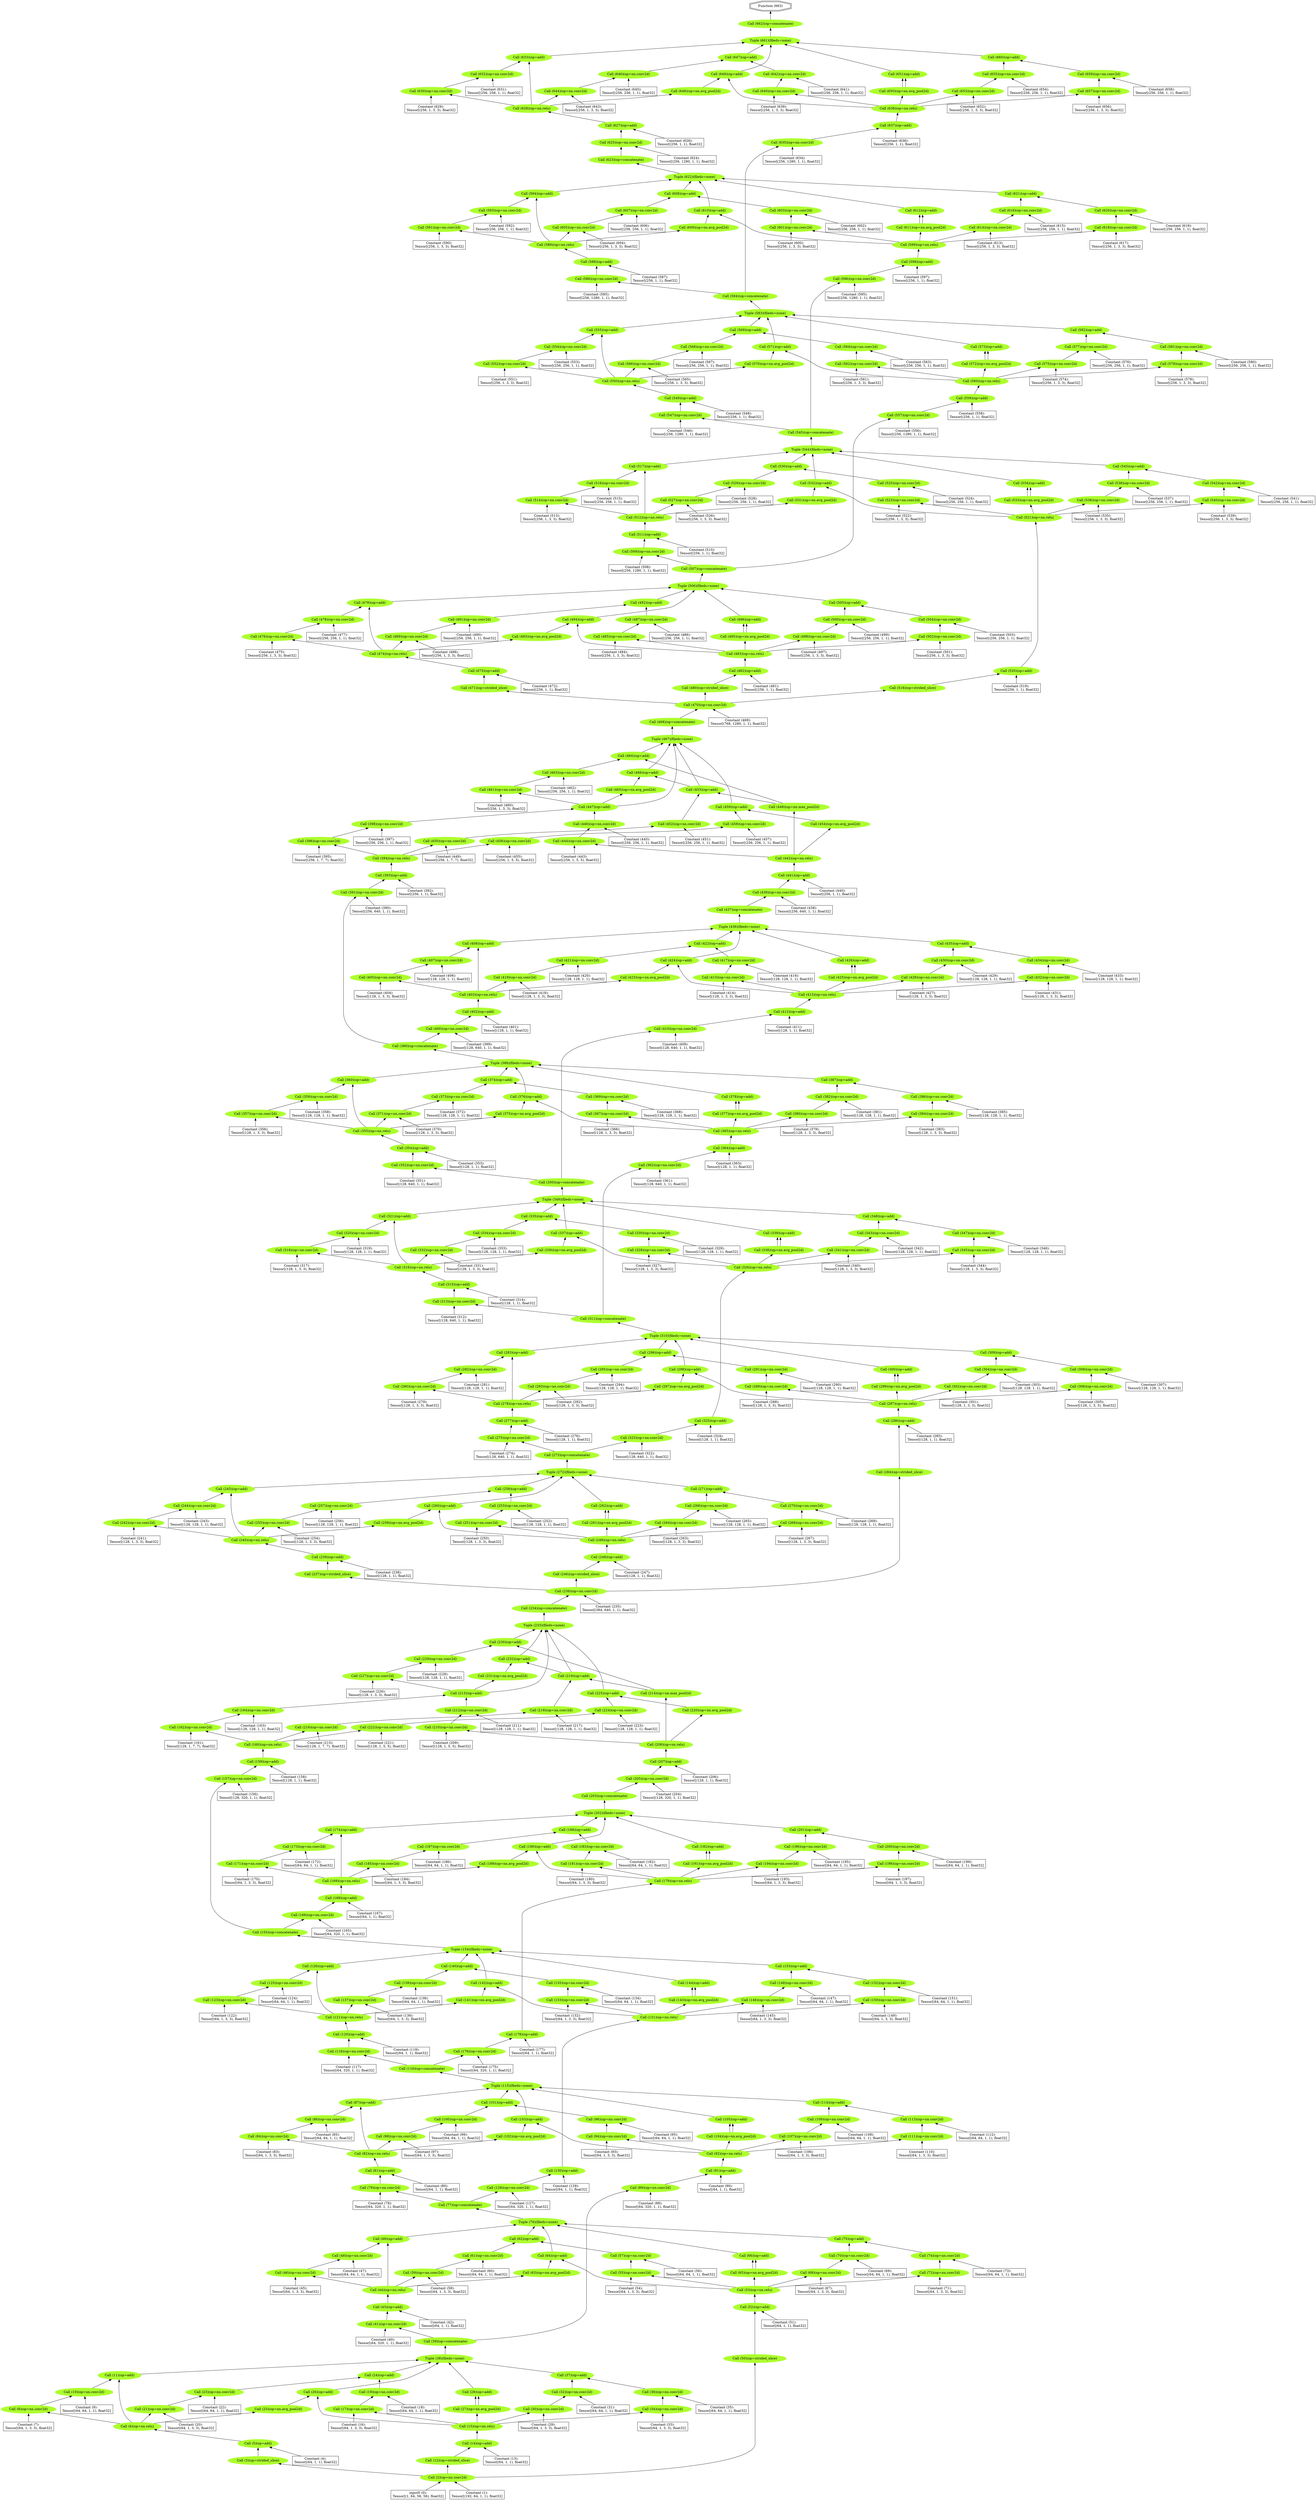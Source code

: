 digraph {
	rankdir=BT
	0 [label="input0 (0):
Tensor[(1, 64, 56, 56), float32]" shape=rectangle]
	1 [label="Constant (1):
Tensor[(192, 64, 1, 1), float32]" shape=rectangle]
	2 [label="Call (2)(op=nn.conv2d)" color=greenyellow shape=ellipse style=filled]
	0 -> 2
	1 -> 2
	3 [label="Call (3)(op=strided_slice)" color=greenyellow shape=ellipse style=filled]
	2 -> 3
	4 [label="Constant (4):
Tensor[(64, 1, 1), float32]" shape=rectangle]
	5 [label="Call (5)(op=add)" color=greenyellow shape=ellipse style=filled]
	3 -> 5
	4 -> 5
	6 [label="Call (6)(op=nn.relu)" color=greenyellow shape=ellipse style=filled]
	5 -> 6
	7 [label="Constant (7):
Tensor[(64, 1, 3, 3), float32]" shape=rectangle]
	8 [label="Call (8)(op=nn.conv2d)" color=greenyellow shape=ellipse style=filled]
	6 -> 8
	7 -> 8
	9 [label="Constant (9):
Tensor[(64, 64, 1, 1), float32]" shape=rectangle]
	10 [label="Call (10)(op=nn.conv2d)" color=greenyellow shape=ellipse style=filled]
	8 -> 10
	9 -> 10
	11 [label="Call (11)(op=add)" color=greenyellow shape=ellipse style=filled]
	10 -> 11
	6 -> 11
	12 [label="Call (12)(op=strided_slice)" color=greenyellow shape=ellipse style=filled]
	2 -> 12
	13 [label="Constant (13):
Tensor[(64, 1, 1), float32]" shape=rectangle]
	14 [label="Call (14)(op=add)" color=greenyellow shape=ellipse style=filled]
	12 -> 14
	13 -> 14
	15 [label="Call (15)(op=nn.relu)" color=greenyellow shape=ellipse style=filled]
	14 -> 15
	16 [label="Constant (16):
Tensor[(64, 1, 3, 3), float32]" shape=rectangle]
	17 [label="Call (17)(op=nn.conv2d)" color=greenyellow shape=ellipse style=filled]
	15 -> 17
	16 -> 17
	18 [label="Constant (18):
Tensor[(64, 64, 1, 1), float32]" shape=rectangle]
	19 [label="Call (19)(op=nn.conv2d)" color=greenyellow shape=ellipse style=filled]
	17 -> 19
	18 -> 19
	20 [label="Constant (20):
Tensor[(64, 1, 3, 3), float32]" shape=rectangle]
	21 [label="Call (21)(op=nn.conv2d)" color=greenyellow shape=ellipse style=filled]
	6 -> 21
	20 -> 21
	22 [label="Constant (22):
Tensor[(64, 64, 1, 1), float32]" shape=rectangle]
	23 [label="Call (23)(op=nn.conv2d)" color=greenyellow shape=ellipse style=filled]
	21 -> 23
	22 -> 23
	24 [label="Call (24)(op=add)" color=greenyellow shape=ellipse style=filled]
	19 -> 24
	23 -> 24
	25 [label="Call (25)(op=nn.avg_pool2d)" color=greenyellow shape=ellipse style=filled]
	6 -> 25
	26 [label="Call (26)(op=add)" color=greenyellow shape=ellipse style=filled]
	25 -> 26
	15 -> 26
	27 [label="Call (27)(op=nn.avg_pool2d)" color=greenyellow shape=ellipse style=filled]
	15 -> 27
	28 [label="Call (28)(op=add)" color=greenyellow shape=ellipse style=filled]
	27 -> 28
	27 -> 28
	29 [label="Constant (29):
Tensor[(64, 1, 3, 3), float32]" shape=rectangle]
	30 [label="Call (30)(op=nn.conv2d)" color=greenyellow shape=ellipse style=filled]
	15 -> 30
	29 -> 30
	31 [label="Constant (31):
Tensor[(64, 64, 1, 1), float32]" shape=rectangle]
	32 [label="Call (32)(op=nn.conv2d)" color=greenyellow shape=ellipse style=filled]
	30 -> 32
	31 -> 32
	33 [label="Constant (33):
Tensor[(64, 1, 3, 3), float32]" shape=rectangle]
	34 [label="Call (34)(op=nn.conv2d)" color=greenyellow shape=ellipse style=filled]
	15 -> 34
	33 -> 34
	35 [label="Constant (35):
Tensor[(64, 64, 1, 1), float32]" shape=rectangle]
	36 [label="Call (36)(op=nn.conv2d)" color=greenyellow shape=ellipse style=filled]
	34 -> 36
	35 -> 36
	37 [label="Call (37)(op=add)" color=greenyellow shape=ellipse style=filled]
	32 -> 37
	36 -> 37
	38 [label="Tuple (38)(fileds=none)" color=greenyellow shape=ellipse style=filled]
	11 -> 38
	24 -> 38
	26 -> 38
	28 -> 38
	37 -> 38
	39 [label="Call (39)(op=concatenate)" color=greenyellow shape=ellipse style=filled]
	38 -> 39
	40 [label="Constant (40):
Tensor[(64, 320, 1, 1), float32]" shape=rectangle]
	41 [label="Call (41)(op=nn.conv2d)" color=greenyellow shape=ellipse style=filled]
	39 -> 41
	40 -> 41
	42 [label="Constant (42):
Tensor[(64, 1, 1), float32]" shape=rectangle]
	43 [label="Call (43)(op=add)" color=greenyellow shape=ellipse style=filled]
	41 -> 43
	42 -> 43
	44 [label="Call (44)(op=nn.relu)" color=greenyellow shape=ellipse style=filled]
	43 -> 44
	45 [label="Constant (45):
Tensor[(64, 1, 3, 3), float32]" shape=rectangle]
	46 [label="Call (46)(op=nn.conv2d)" color=greenyellow shape=ellipse style=filled]
	44 -> 46
	45 -> 46
	47 [label="Constant (47):
Tensor[(64, 64, 1, 1), float32]" shape=rectangle]
	48 [label="Call (48)(op=nn.conv2d)" color=greenyellow shape=ellipse style=filled]
	46 -> 48
	47 -> 48
	49 [label="Call (49)(op=add)" color=greenyellow shape=ellipse style=filled]
	48 -> 49
	44 -> 49
	50 [label="Call (50)(op=strided_slice)" color=greenyellow shape=ellipse style=filled]
	2 -> 50
	51 [label="Constant (51):
Tensor[(64, 1, 1), float32]" shape=rectangle]
	52 [label="Call (52)(op=add)" color=greenyellow shape=ellipse style=filled]
	50 -> 52
	51 -> 52
	53 [label="Call (53)(op=nn.relu)" color=greenyellow shape=ellipse style=filled]
	52 -> 53
	54 [label="Constant (54):
Tensor[(64, 1, 3, 3), float32]" shape=rectangle]
	55 [label="Call (55)(op=nn.conv2d)" color=greenyellow shape=ellipse style=filled]
	53 -> 55
	54 -> 55
	56 [label="Constant (56):
Tensor[(64, 64, 1, 1), float32]" shape=rectangle]
	57 [label="Call (57)(op=nn.conv2d)" color=greenyellow shape=ellipse style=filled]
	55 -> 57
	56 -> 57
	58 [label="Constant (58):
Tensor[(64, 1, 3, 3), float32]" shape=rectangle]
	59 [label="Call (59)(op=nn.conv2d)" color=greenyellow shape=ellipse style=filled]
	44 -> 59
	58 -> 59
	60 [label="Constant (60):
Tensor[(64, 64, 1, 1), float32]" shape=rectangle]
	61 [label="Call (61)(op=nn.conv2d)" color=greenyellow shape=ellipse style=filled]
	59 -> 61
	60 -> 61
	62 [label="Call (62)(op=add)" color=greenyellow shape=ellipse style=filled]
	57 -> 62
	61 -> 62
	63 [label="Call (63)(op=nn.avg_pool2d)" color=greenyellow shape=ellipse style=filled]
	44 -> 63
	64 [label="Call (64)(op=add)" color=greenyellow shape=ellipse style=filled]
	63 -> 64
	53 -> 64
	65 [label="Call (65)(op=nn.avg_pool2d)" color=greenyellow shape=ellipse style=filled]
	53 -> 65
	66 [label="Call (66)(op=add)" color=greenyellow shape=ellipse style=filled]
	65 -> 66
	65 -> 66
	67 [label="Constant (67):
Tensor[(64, 1, 3, 3), float32]" shape=rectangle]
	68 [label="Call (68)(op=nn.conv2d)" color=greenyellow shape=ellipse style=filled]
	53 -> 68
	67 -> 68
	69 [label="Constant (69):
Tensor[(64, 64, 1, 1), float32]" shape=rectangle]
	70 [label="Call (70)(op=nn.conv2d)" color=greenyellow shape=ellipse style=filled]
	68 -> 70
	69 -> 70
	71 [label="Constant (71):
Tensor[(64, 1, 3, 3), float32]" shape=rectangle]
	72 [label="Call (72)(op=nn.conv2d)" color=greenyellow shape=ellipse style=filled]
	53 -> 72
	71 -> 72
	73 [label="Constant (73):
Tensor[(64, 64, 1, 1), float32]" shape=rectangle]
	74 [label="Call (74)(op=nn.conv2d)" color=greenyellow shape=ellipse style=filled]
	72 -> 74
	73 -> 74
	75 [label="Call (75)(op=add)" color=greenyellow shape=ellipse style=filled]
	70 -> 75
	74 -> 75
	76 [label="Tuple (76)(fileds=none)" color=greenyellow shape=ellipse style=filled]
	49 -> 76
	62 -> 76
	64 -> 76
	66 -> 76
	75 -> 76
	77 [label="Call (77)(op=concatenate)" color=greenyellow shape=ellipse style=filled]
	76 -> 77
	78 [label="Constant (78):
Tensor[(64, 320, 1, 1), float32]" shape=rectangle]
	79 [label="Call (79)(op=nn.conv2d)" color=greenyellow shape=ellipse style=filled]
	77 -> 79
	78 -> 79
	80 [label="Constant (80):
Tensor[(64, 1, 1), float32]" shape=rectangle]
	81 [label="Call (81)(op=add)" color=greenyellow shape=ellipse style=filled]
	79 -> 81
	80 -> 81
	82 [label="Call (82)(op=nn.relu)" color=greenyellow shape=ellipse style=filled]
	81 -> 82
	83 [label="Constant (83):
Tensor[(64, 1, 3, 3), float32]" shape=rectangle]
	84 [label="Call (84)(op=nn.conv2d)" color=greenyellow shape=ellipse style=filled]
	82 -> 84
	83 -> 84
	85 [label="Constant (85):
Tensor[(64, 64, 1, 1), float32]" shape=rectangle]
	86 [label="Call (86)(op=nn.conv2d)" color=greenyellow shape=ellipse style=filled]
	84 -> 86
	85 -> 86
	87 [label="Call (87)(op=add)" color=greenyellow shape=ellipse style=filled]
	86 -> 87
	82 -> 87
	88 [label="Constant (88):
Tensor[(64, 320, 1, 1), float32]" shape=rectangle]
	89 [label="Call (89)(op=nn.conv2d)" color=greenyellow shape=ellipse style=filled]
	39 -> 89
	88 -> 89
	90 [label="Constant (90):
Tensor[(64, 1, 1), float32]" shape=rectangle]
	91 [label="Call (91)(op=add)" color=greenyellow shape=ellipse style=filled]
	89 -> 91
	90 -> 91
	92 [label="Call (92)(op=nn.relu)" color=greenyellow shape=ellipse style=filled]
	91 -> 92
	93 [label="Constant (93):
Tensor[(64, 1, 3, 3), float32]" shape=rectangle]
	94 [label="Call (94)(op=nn.conv2d)" color=greenyellow shape=ellipse style=filled]
	92 -> 94
	93 -> 94
	95 [label="Constant (95):
Tensor[(64, 64, 1, 1), float32]" shape=rectangle]
	96 [label="Call (96)(op=nn.conv2d)" color=greenyellow shape=ellipse style=filled]
	94 -> 96
	95 -> 96
	97 [label="Constant (97):
Tensor[(64, 1, 3, 3), float32]" shape=rectangle]
	98 [label="Call (98)(op=nn.conv2d)" color=greenyellow shape=ellipse style=filled]
	82 -> 98
	97 -> 98
	99 [label="Constant (99):
Tensor[(64, 64, 1, 1), float32]" shape=rectangle]
	100 [label="Call (100)(op=nn.conv2d)" color=greenyellow shape=ellipse style=filled]
	98 -> 100
	99 -> 100
	101 [label="Call (101)(op=add)" color=greenyellow shape=ellipse style=filled]
	96 -> 101
	100 -> 101
	102 [label="Call (102)(op=nn.avg_pool2d)" color=greenyellow shape=ellipse style=filled]
	82 -> 102
	103 [label="Call (103)(op=add)" color=greenyellow shape=ellipse style=filled]
	102 -> 103
	92 -> 103
	104 [label="Call (104)(op=nn.avg_pool2d)" color=greenyellow shape=ellipse style=filled]
	92 -> 104
	105 [label="Call (105)(op=add)" color=greenyellow shape=ellipse style=filled]
	104 -> 105
	104 -> 105
	106 [label="Constant (106):
Tensor[(64, 1, 3, 3), float32]" shape=rectangle]
	107 [label="Call (107)(op=nn.conv2d)" color=greenyellow shape=ellipse style=filled]
	92 -> 107
	106 -> 107
	108 [label="Constant (108):
Tensor[(64, 64, 1, 1), float32]" shape=rectangle]
	109 [label="Call (109)(op=nn.conv2d)" color=greenyellow shape=ellipse style=filled]
	107 -> 109
	108 -> 109
	110 [label="Constant (110):
Tensor[(64, 1, 3, 3), float32]" shape=rectangle]
	111 [label="Call (111)(op=nn.conv2d)" color=greenyellow shape=ellipse style=filled]
	92 -> 111
	110 -> 111
	112 [label="Constant (112):
Tensor[(64, 64, 1, 1), float32]" shape=rectangle]
	113 [label="Call (113)(op=nn.conv2d)" color=greenyellow shape=ellipse style=filled]
	111 -> 113
	112 -> 113
	114 [label="Call (114)(op=add)" color=greenyellow shape=ellipse style=filled]
	109 -> 114
	113 -> 114
	115 [label="Tuple (115)(fileds=none)" color=greenyellow shape=ellipse style=filled]
	87 -> 115
	101 -> 115
	103 -> 115
	105 -> 115
	114 -> 115
	116 [label="Call (116)(op=concatenate)" color=greenyellow shape=ellipse style=filled]
	115 -> 116
	117 [label="Constant (117):
Tensor[(64, 320, 1, 1), float32]" shape=rectangle]
	118 [label="Call (118)(op=nn.conv2d)" color=greenyellow shape=ellipse style=filled]
	116 -> 118
	117 -> 118
	119 [label="Constant (119):
Tensor[(64, 1, 1), float32]" shape=rectangle]
	120 [label="Call (120)(op=add)" color=greenyellow shape=ellipse style=filled]
	118 -> 120
	119 -> 120
	121 [label="Call (121)(op=nn.relu)" color=greenyellow shape=ellipse style=filled]
	120 -> 121
	122 [label="Constant (122):
Tensor[(64, 1, 3, 3), float32]" shape=rectangle]
	123 [label="Call (123)(op=nn.conv2d)" color=greenyellow shape=ellipse style=filled]
	121 -> 123
	122 -> 123
	124 [label="Constant (124):
Tensor[(64, 64, 1, 1), float32]" shape=rectangle]
	125 [label="Call (125)(op=nn.conv2d)" color=greenyellow shape=ellipse style=filled]
	123 -> 125
	124 -> 125
	126 [label="Call (126)(op=add)" color=greenyellow shape=ellipse style=filled]
	125 -> 126
	121 -> 126
	127 [label="Constant (127):
Tensor[(64, 320, 1, 1), float32]" shape=rectangle]
	128 [label="Call (128)(op=nn.conv2d)" color=greenyellow shape=ellipse style=filled]
	77 -> 128
	127 -> 128
	129 [label="Constant (129):
Tensor[(64, 1, 1), float32]" shape=rectangle]
	130 [label="Call (130)(op=add)" color=greenyellow shape=ellipse style=filled]
	128 -> 130
	129 -> 130
	131 [label="Call (131)(op=nn.relu)" color=greenyellow shape=ellipse style=filled]
	130 -> 131
	132 [label="Constant (132):
Tensor[(64, 1, 3, 3), float32]" shape=rectangle]
	133 [label="Call (133)(op=nn.conv2d)" color=greenyellow shape=ellipse style=filled]
	131 -> 133
	132 -> 133
	134 [label="Constant (134):
Tensor[(64, 64, 1, 1), float32]" shape=rectangle]
	135 [label="Call (135)(op=nn.conv2d)" color=greenyellow shape=ellipse style=filled]
	133 -> 135
	134 -> 135
	136 [label="Constant (136):
Tensor[(64, 1, 3, 3), float32]" shape=rectangle]
	137 [label="Call (137)(op=nn.conv2d)" color=greenyellow shape=ellipse style=filled]
	121 -> 137
	136 -> 137
	138 [label="Constant (138):
Tensor[(64, 64, 1, 1), float32]" shape=rectangle]
	139 [label="Call (139)(op=nn.conv2d)" color=greenyellow shape=ellipse style=filled]
	137 -> 139
	138 -> 139
	140 [label="Call (140)(op=add)" color=greenyellow shape=ellipse style=filled]
	135 -> 140
	139 -> 140
	141 [label="Call (141)(op=nn.avg_pool2d)" color=greenyellow shape=ellipse style=filled]
	121 -> 141
	142 [label="Call (142)(op=add)" color=greenyellow shape=ellipse style=filled]
	141 -> 142
	131 -> 142
	143 [label="Call (143)(op=nn.avg_pool2d)" color=greenyellow shape=ellipse style=filled]
	131 -> 143
	144 [label="Call (144)(op=add)" color=greenyellow shape=ellipse style=filled]
	143 -> 144
	143 -> 144
	145 [label="Constant (145):
Tensor[(64, 1, 3, 3), float32]" shape=rectangle]
	146 [label="Call (146)(op=nn.conv2d)" color=greenyellow shape=ellipse style=filled]
	131 -> 146
	145 -> 146
	147 [label="Constant (147):
Tensor[(64, 64, 1, 1), float32]" shape=rectangle]
	148 [label="Call (148)(op=nn.conv2d)" color=greenyellow shape=ellipse style=filled]
	146 -> 148
	147 -> 148
	149 [label="Constant (149):
Tensor[(64, 1, 3, 3), float32]" shape=rectangle]
	150 [label="Call (150)(op=nn.conv2d)" color=greenyellow shape=ellipse style=filled]
	131 -> 150
	149 -> 150
	151 [label="Constant (151):
Tensor[(64, 64, 1, 1), float32]" shape=rectangle]
	152 [label="Call (152)(op=nn.conv2d)" color=greenyellow shape=ellipse style=filled]
	150 -> 152
	151 -> 152
	153 [label="Call (153)(op=add)" color=greenyellow shape=ellipse style=filled]
	148 -> 153
	152 -> 153
	154 [label="Tuple (154)(fileds=none)" color=greenyellow shape=ellipse style=filled]
	126 -> 154
	140 -> 154
	142 -> 154
	144 -> 154
	153 -> 154
	155 [label="Call (155)(op=concatenate)" color=greenyellow shape=ellipse style=filled]
	154 -> 155
	156 [label="Constant (156):
Tensor[(128, 320, 1, 1), float32]" shape=rectangle]
	157 [label="Call (157)(op=nn.conv2d)" color=greenyellow shape=ellipse style=filled]
	155 -> 157
	156 -> 157
	158 [label="Constant (158):
Tensor[(128, 1, 1), float32]" shape=rectangle]
	159 [label="Call (159)(op=add)" color=greenyellow shape=ellipse style=filled]
	157 -> 159
	158 -> 159
	160 [label="Call (160)(op=nn.relu)" color=greenyellow shape=ellipse style=filled]
	159 -> 160
	161 [label="Constant (161):
Tensor[(128, 1, 7, 7), float32]" shape=rectangle]
	162 [label="Call (162)(op=nn.conv2d)" color=greenyellow shape=ellipse style=filled]
	160 -> 162
	161 -> 162
	163 [label="Constant (163):
Tensor[(128, 128, 1, 1), float32]" shape=rectangle]
	164 [label="Call (164)(op=nn.conv2d)" color=greenyellow shape=ellipse style=filled]
	162 -> 164
	163 -> 164
	165 [label="Constant (165):
Tensor[(64, 320, 1, 1), float32]" shape=rectangle]
	166 [label="Call (166)(op=nn.conv2d)" color=greenyellow shape=ellipse style=filled]
	155 -> 166
	165 -> 166
	167 [label="Constant (167):
Tensor[(64, 1, 1), float32]" shape=rectangle]
	168 [label="Call (168)(op=add)" color=greenyellow shape=ellipse style=filled]
	166 -> 168
	167 -> 168
	169 [label="Call (169)(op=nn.relu)" color=greenyellow shape=ellipse style=filled]
	168 -> 169
	170 [label="Constant (170):
Tensor[(64, 1, 3, 3), float32]" shape=rectangle]
	171 [label="Call (171)(op=nn.conv2d)" color=greenyellow shape=ellipse style=filled]
	169 -> 171
	170 -> 171
	172 [label="Constant (172):
Tensor[(64, 64, 1, 1), float32]" shape=rectangle]
	173 [label="Call (173)(op=nn.conv2d)" color=greenyellow shape=ellipse style=filled]
	171 -> 173
	172 -> 173
	174 [label="Call (174)(op=add)" color=greenyellow shape=ellipse style=filled]
	173 -> 174
	169 -> 174
	175 [label="Constant (175):
Tensor[(64, 320, 1, 1), float32]" shape=rectangle]
	176 [label="Call (176)(op=nn.conv2d)" color=greenyellow shape=ellipse style=filled]
	116 -> 176
	175 -> 176
	177 [label="Constant (177):
Tensor[(64, 1, 1), float32]" shape=rectangle]
	178 [label="Call (178)(op=add)" color=greenyellow shape=ellipse style=filled]
	176 -> 178
	177 -> 178
	179 [label="Call (179)(op=nn.relu)" color=greenyellow shape=ellipse style=filled]
	178 -> 179
	180 [label="Constant (180):
Tensor[(64, 1, 3, 3), float32]" shape=rectangle]
	181 [label="Call (181)(op=nn.conv2d)" color=greenyellow shape=ellipse style=filled]
	179 -> 181
	180 -> 181
	182 [label="Constant (182):
Tensor[(64, 64, 1, 1), float32]" shape=rectangle]
	183 [label="Call (183)(op=nn.conv2d)" color=greenyellow shape=ellipse style=filled]
	181 -> 183
	182 -> 183
	184 [label="Constant (184):
Tensor[(64, 1, 3, 3), float32]" shape=rectangle]
	185 [label="Call (185)(op=nn.conv2d)" color=greenyellow shape=ellipse style=filled]
	169 -> 185
	184 -> 185
	186 [label="Constant (186):
Tensor[(64, 64, 1, 1), float32]" shape=rectangle]
	187 [label="Call (187)(op=nn.conv2d)" color=greenyellow shape=ellipse style=filled]
	185 -> 187
	186 -> 187
	188 [label="Call (188)(op=add)" color=greenyellow shape=ellipse style=filled]
	183 -> 188
	187 -> 188
	189 [label="Call (189)(op=nn.avg_pool2d)" color=greenyellow shape=ellipse style=filled]
	169 -> 189
	190 [label="Call (190)(op=add)" color=greenyellow shape=ellipse style=filled]
	189 -> 190
	179 -> 190
	191 [label="Call (191)(op=nn.avg_pool2d)" color=greenyellow shape=ellipse style=filled]
	179 -> 191
	192 [label="Call (192)(op=add)" color=greenyellow shape=ellipse style=filled]
	191 -> 192
	191 -> 192
	193 [label="Constant (193):
Tensor[(64, 1, 3, 3), float32]" shape=rectangle]
	194 [label="Call (194)(op=nn.conv2d)" color=greenyellow shape=ellipse style=filled]
	179 -> 194
	193 -> 194
	195 [label="Constant (195):
Tensor[(64, 64, 1, 1), float32]" shape=rectangle]
	196 [label="Call (196)(op=nn.conv2d)" color=greenyellow shape=ellipse style=filled]
	194 -> 196
	195 -> 196
	197 [label="Constant (197):
Tensor[(64, 1, 3, 3), float32]" shape=rectangle]
	198 [label="Call (198)(op=nn.conv2d)" color=greenyellow shape=ellipse style=filled]
	179 -> 198
	197 -> 198
	199 [label="Constant (199):
Tensor[(64, 64, 1, 1), float32]" shape=rectangle]
	200 [label="Call (200)(op=nn.conv2d)" color=greenyellow shape=ellipse style=filled]
	198 -> 200
	199 -> 200
	201 [label="Call (201)(op=add)" color=greenyellow shape=ellipse style=filled]
	196 -> 201
	200 -> 201
	202 [label="Tuple (202)(fileds=none)" color=greenyellow shape=ellipse style=filled]
	174 -> 202
	188 -> 202
	190 -> 202
	192 -> 202
	201 -> 202
	203 [label="Call (203)(op=concatenate)" color=greenyellow shape=ellipse style=filled]
	202 -> 203
	204 [label="Constant (204):
Tensor[(128, 320, 1, 1), float32]" shape=rectangle]
	205 [label="Call (205)(op=nn.conv2d)" color=greenyellow shape=ellipse style=filled]
	203 -> 205
	204 -> 205
	206 [label="Constant (206):
Tensor[(128, 1, 1), float32]" shape=rectangle]
	207 [label="Call (207)(op=add)" color=greenyellow shape=ellipse style=filled]
	205 -> 207
	206 -> 207
	208 [label="Call (208)(op=nn.relu)" color=greenyellow shape=ellipse style=filled]
	207 -> 208
	209 [label="Constant (209):
Tensor[(128, 1, 5, 5), float32]" shape=rectangle]
	210 [label="Call (210)(op=nn.conv2d)" color=greenyellow shape=ellipse style=filled]
	208 -> 210
	209 -> 210
	211 [label="Constant (211):
Tensor[(128, 128, 1, 1), float32]" shape=rectangle]
	212 [label="Call (212)(op=nn.conv2d)" color=greenyellow shape=ellipse style=filled]
	210 -> 212
	211 -> 212
	213 [label="Call (213)(op=add)" color=greenyellow shape=ellipse style=filled]
	164 -> 213
	212 -> 213
	214 [label="Call (214)(op=nn.max_pool2d)" color=greenyellow shape=ellipse style=filled]
	208 -> 214
	215 [label="Constant (215):
Tensor[(128, 1, 7, 7), float32]" shape=rectangle]
	216 [label="Call (216)(op=nn.conv2d)" color=greenyellow shape=ellipse style=filled]
	160 -> 216
	215 -> 216
	217 [label="Constant (217):
Tensor[(128, 128, 1, 1), float32]" shape=rectangle]
	218 [label="Call (218)(op=nn.conv2d)" color=greenyellow shape=ellipse style=filled]
	216 -> 218
	217 -> 218
	219 [label="Call (219)(op=add)" color=greenyellow shape=ellipse style=filled]
	214 -> 219
	218 -> 219
	220 [label="Call (220)(op=nn.avg_pool2d)" color=greenyellow shape=ellipse style=filled]
	208 -> 220
	221 [label="Constant (221):
Tensor[(128, 1, 5, 5), float32]" shape=rectangle]
	222 [label="Call (222)(op=nn.conv2d)" color=greenyellow shape=ellipse style=filled]
	160 -> 222
	221 -> 222
	223 [label="Constant (223):
Tensor[(128, 128, 1, 1), float32]" shape=rectangle]
	224 [label="Call (224)(op=nn.conv2d)" color=greenyellow shape=ellipse style=filled]
	222 -> 224
	223 -> 224
	225 [label="Call (225)(op=add)" color=greenyellow shape=ellipse style=filled]
	220 -> 225
	224 -> 225
	226 [label="Constant (226):
Tensor[(128, 1, 3, 3), float32]" shape=rectangle]
	227 [label="Call (227)(op=nn.conv2d)" color=greenyellow shape=ellipse style=filled]
	213 -> 227
	226 -> 227
	228 [label="Constant (228):
Tensor[(128, 128, 1, 1), float32]" shape=rectangle]
	229 [label="Call (229)(op=nn.conv2d)" color=greenyellow shape=ellipse style=filled]
	227 -> 229
	228 -> 229
	230 [label="Call (230)(op=add)" color=greenyellow shape=ellipse style=filled]
	214 -> 230
	229 -> 230
	231 [label="Call (231)(op=nn.avg_pool2d)" color=greenyellow shape=ellipse style=filled]
	213 -> 231
	232 [label="Call (232)(op=add)" color=greenyellow shape=ellipse style=filled]
	231 -> 232
	219 -> 232
	233 [label="Tuple (233)(fileds=none)" color=greenyellow shape=ellipse style=filled]
	213 -> 233
	219 -> 233
	225 -> 233
	230 -> 233
	232 -> 233
	234 [label="Call (234)(op=concatenate)" color=greenyellow shape=ellipse style=filled]
	233 -> 234
	235 [label="Constant (235):
Tensor[(384, 640, 1, 1), float32]" shape=rectangle]
	236 [label="Call (236)(op=nn.conv2d)" color=greenyellow shape=ellipse style=filled]
	234 -> 236
	235 -> 236
	237 [label="Call (237)(op=strided_slice)" color=greenyellow shape=ellipse style=filled]
	236 -> 237
	238 [label="Constant (238):
Tensor[(128, 1, 1), float32]" shape=rectangle]
	239 [label="Call (239)(op=add)" color=greenyellow shape=ellipse style=filled]
	237 -> 239
	238 -> 239
	240 [label="Call (240)(op=nn.relu)" color=greenyellow shape=ellipse style=filled]
	239 -> 240
	241 [label="Constant (241):
Tensor[(128, 1, 3, 3), float32]" shape=rectangle]
	242 [label="Call (242)(op=nn.conv2d)" color=greenyellow shape=ellipse style=filled]
	240 -> 242
	241 -> 242
	243 [label="Constant (243):
Tensor[(128, 128, 1, 1), float32]" shape=rectangle]
	244 [label="Call (244)(op=nn.conv2d)" color=greenyellow shape=ellipse style=filled]
	242 -> 244
	243 -> 244
	245 [label="Call (245)(op=add)" color=greenyellow shape=ellipse style=filled]
	244 -> 245
	240 -> 245
	246 [label="Call (246)(op=strided_slice)" color=greenyellow shape=ellipse style=filled]
	236 -> 246
	247 [label="Constant (247):
Tensor[(128, 1, 1), float32]" shape=rectangle]
	248 [label="Call (248)(op=add)" color=greenyellow shape=ellipse style=filled]
	246 -> 248
	247 -> 248
	249 [label="Call (249)(op=nn.relu)" color=greenyellow shape=ellipse style=filled]
	248 -> 249
	250 [label="Constant (250):
Tensor[(128, 1, 3, 3), float32]" shape=rectangle]
	251 [label="Call (251)(op=nn.conv2d)" color=greenyellow shape=ellipse style=filled]
	249 -> 251
	250 -> 251
	252 [label="Constant (252):
Tensor[(128, 128, 1, 1), float32]" shape=rectangle]
	253 [label="Call (253)(op=nn.conv2d)" color=greenyellow shape=ellipse style=filled]
	251 -> 253
	252 -> 253
	254 [label="Constant (254):
Tensor[(128, 1, 3, 3), float32]" shape=rectangle]
	255 [label="Call (255)(op=nn.conv2d)" color=greenyellow shape=ellipse style=filled]
	240 -> 255
	254 -> 255
	256 [label="Constant (256):
Tensor[(128, 128, 1, 1), float32]" shape=rectangle]
	257 [label="Call (257)(op=nn.conv2d)" color=greenyellow shape=ellipse style=filled]
	255 -> 257
	256 -> 257
	258 [label="Call (258)(op=add)" color=greenyellow shape=ellipse style=filled]
	253 -> 258
	257 -> 258
	259 [label="Call (259)(op=nn.avg_pool2d)" color=greenyellow shape=ellipse style=filled]
	240 -> 259
	260 [label="Call (260)(op=add)" color=greenyellow shape=ellipse style=filled]
	259 -> 260
	249 -> 260
	261 [label="Call (261)(op=nn.avg_pool2d)" color=greenyellow shape=ellipse style=filled]
	249 -> 261
	262 [label="Call (262)(op=add)" color=greenyellow shape=ellipse style=filled]
	261 -> 262
	261 -> 262
	263 [label="Constant (263):
Tensor[(128, 1, 3, 3), float32]" shape=rectangle]
	264 [label="Call (264)(op=nn.conv2d)" color=greenyellow shape=ellipse style=filled]
	249 -> 264
	263 -> 264
	265 [label="Constant (265):
Tensor[(128, 128, 1, 1), float32]" shape=rectangle]
	266 [label="Call (266)(op=nn.conv2d)" color=greenyellow shape=ellipse style=filled]
	264 -> 266
	265 -> 266
	267 [label="Constant (267):
Tensor[(128, 1, 3, 3), float32]" shape=rectangle]
	268 [label="Call (268)(op=nn.conv2d)" color=greenyellow shape=ellipse style=filled]
	249 -> 268
	267 -> 268
	269 [label="Constant (269):
Tensor[(128, 128, 1, 1), float32]" shape=rectangle]
	270 [label="Call (270)(op=nn.conv2d)" color=greenyellow shape=ellipse style=filled]
	268 -> 270
	269 -> 270
	271 [label="Call (271)(op=add)" color=greenyellow shape=ellipse style=filled]
	266 -> 271
	270 -> 271
	272 [label="Tuple (272)(fileds=none)" color=greenyellow shape=ellipse style=filled]
	245 -> 272
	258 -> 272
	260 -> 272
	262 -> 272
	271 -> 272
	273 [label="Call (273)(op=concatenate)" color=greenyellow shape=ellipse style=filled]
	272 -> 273
	274 [label="Constant (274):
Tensor[(128, 640, 1, 1), float32]" shape=rectangle]
	275 [label="Call (275)(op=nn.conv2d)" color=greenyellow shape=ellipse style=filled]
	273 -> 275
	274 -> 275
	276 [label="Constant (276):
Tensor[(128, 1, 1), float32]" shape=rectangle]
	277 [label="Call (277)(op=add)" color=greenyellow shape=ellipse style=filled]
	275 -> 277
	276 -> 277
	278 [label="Call (278)(op=nn.relu)" color=greenyellow shape=ellipse style=filled]
	277 -> 278
	279 [label="Constant (279):
Tensor[(128, 1, 3, 3), float32]" shape=rectangle]
	280 [label="Call (280)(op=nn.conv2d)" color=greenyellow shape=ellipse style=filled]
	278 -> 280
	279 -> 280
	281 [label="Constant (281):
Tensor[(128, 128, 1, 1), float32]" shape=rectangle]
	282 [label="Call (282)(op=nn.conv2d)" color=greenyellow shape=ellipse style=filled]
	280 -> 282
	281 -> 282
	283 [label="Call (283)(op=add)" color=greenyellow shape=ellipse style=filled]
	282 -> 283
	278 -> 283
	284 [label="Call (284)(op=strided_slice)" color=greenyellow shape=ellipse style=filled]
	236 -> 284
	285 [label="Constant (285):
Tensor[(128, 1, 1), float32]" shape=rectangle]
	286 [label="Call (286)(op=add)" color=greenyellow shape=ellipse style=filled]
	284 -> 286
	285 -> 286
	287 [label="Call (287)(op=nn.relu)" color=greenyellow shape=ellipse style=filled]
	286 -> 287
	288 [label="Constant (288):
Tensor[(128, 1, 3, 3), float32]" shape=rectangle]
	289 [label="Call (289)(op=nn.conv2d)" color=greenyellow shape=ellipse style=filled]
	287 -> 289
	288 -> 289
	290 [label="Constant (290):
Tensor[(128, 128, 1, 1), float32]" shape=rectangle]
	291 [label="Call (291)(op=nn.conv2d)" color=greenyellow shape=ellipse style=filled]
	289 -> 291
	290 -> 291
	292 [label="Constant (292):
Tensor[(128, 1, 3, 3), float32]" shape=rectangle]
	293 [label="Call (293)(op=nn.conv2d)" color=greenyellow shape=ellipse style=filled]
	278 -> 293
	292 -> 293
	294 [label="Constant (294):
Tensor[(128, 128, 1, 1), float32]" shape=rectangle]
	295 [label="Call (295)(op=nn.conv2d)" color=greenyellow shape=ellipse style=filled]
	293 -> 295
	294 -> 295
	296 [label="Call (296)(op=add)" color=greenyellow shape=ellipse style=filled]
	291 -> 296
	295 -> 296
	297 [label="Call (297)(op=nn.avg_pool2d)" color=greenyellow shape=ellipse style=filled]
	278 -> 297
	298 [label="Call (298)(op=add)" color=greenyellow shape=ellipse style=filled]
	297 -> 298
	287 -> 298
	299 [label="Call (299)(op=nn.avg_pool2d)" color=greenyellow shape=ellipse style=filled]
	287 -> 299
	300 [label="Call (300)(op=add)" color=greenyellow shape=ellipse style=filled]
	299 -> 300
	299 -> 300
	301 [label="Constant (301):
Tensor[(128, 1, 3, 3), float32]" shape=rectangle]
	302 [label="Call (302)(op=nn.conv2d)" color=greenyellow shape=ellipse style=filled]
	287 -> 302
	301 -> 302
	303 [label="Constant (303):
Tensor[(128, 128, 1, 1), float32]" shape=rectangle]
	304 [label="Call (304)(op=nn.conv2d)" color=greenyellow shape=ellipse style=filled]
	302 -> 304
	303 -> 304
	305 [label="Constant (305):
Tensor[(128, 1, 3, 3), float32]" shape=rectangle]
	306 [label="Call (306)(op=nn.conv2d)" color=greenyellow shape=ellipse style=filled]
	287 -> 306
	305 -> 306
	307 [label="Constant (307):
Tensor[(128, 128, 1, 1), float32]" shape=rectangle]
	308 [label="Call (308)(op=nn.conv2d)" color=greenyellow shape=ellipse style=filled]
	306 -> 308
	307 -> 308
	309 [label="Call (309)(op=add)" color=greenyellow shape=ellipse style=filled]
	304 -> 309
	308 -> 309
	310 [label="Tuple (310)(fileds=none)" color=greenyellow shape=ellipse style=filled]
	283 -> 310
	296 -> 310
	298 -> 310
	300 -> 310
	309 -> 310
	311 [label="Call (311)(op=concatenate)" color=greenyellow shape=ellipse style=filled]
	310 -> 311
	312 [label="Constant (312):
Tensor[(128, 640, 1, 1), float32]" shape=rectangle]
	313 [label="Call (313)(op=nn.conv2d)" color=greenyellow shape=ellipse style=filled]
	311 -> 313
	312 -> 313
	314 [label="Constant (314):
Tensor[(128, 1, 1), float32]" shape=rectangle]
	315 [label="Call (315)(op=add)" color=greenyellow shape=ellipse style=filled]
	313 -> 315
	314 -> 315
	316 [label="Call (316)(op=nn.relu)" color=greenyellow shape=ellipse style=filled]
	315 -> 316
	317 [label="Constant (317):
Tensor[(128, 1, 3, 3), float32]" shape=rectangle]
	318 [label="Call (318)(op=nn.conv2d)" color=greenyellow shape=ellipse style=filled]
	316 -> 318
	317 -> 318
	319 [label="Constant (319):
Tensor[(128, 128, 1, 1), float32]" shape=rectangle]
	320 [label="Call (320)(op=nn.conv2d)" color=greenyellow shape=ellipse style=filled]
	318 -> 320
	319 -> 320
	321 [label="Call (321)(op=add)" color=greenyellow shape=ellipse style=filled]
	320 -> 321
	316 -> 321
	322 [label="Constant (322):
Tensor[(128, 640, 1, 1), float32]" shape=rectangle]
	323 [label="Call (323)(op=nn.conv2d)" color=greenyellow shape=ellipse style=filled]
	273 -> 323
	322 -> 323
	324 [label="Constant (324):
Tensor[(128, 1, 1), float32]" shape=rectangle]
	325 [label="Call (325)(op=add)" color=greenyellow shape=ellipse style=filled]
	323 -> 325
	324 -> 325
	326 [label="Call (326)(op=nn.relu)" color=greenyellow shape=ellipse style=filled]
	325 -> 326
	327 [label="Constant (327):
Tensor[(128, 1, 3, 3), float32]" shape=rectangle]
	328 [label="Call (328)(op=nn.conv2d)" color=greenyellow shape=ellipse style=filled]
	326 -> 328
	327 -> 328
	329 [label="Constant (329):
Tensor[(128, 128, 1, 1), float32]" shape=rectangle]
	330 [label="Call (330)(op=nn.conv2d)" color=greenyellow shape=ellipse style=filled]
	328 -> 330
	329 -> 330
	331 [label="Constant (331):
Tensor[(128, 1, 3, 3), float32]" shape=rectangle]
	332 [label="Call (332)(op=nn.conv2d)" color=greenyellow shape=ellipse style=filled]
	316 -> 332
	331 -> 332
	333 [label="Constant (333):
Tensor[(128, 128, 1, 1), float32]" shape=rectangle]
	334 [label="Call (334)(op=nn.conv2d)" color=greenyellow shape=ellipse style=filled]
	332 -> 334
	333 -> 334
	335 [label="Call (335)(op=add)" color=greenyellow shape=ellipse style=filled]
	330 -> 335
	334 -> 335
	336 [label="Call (336)(op=nn.avg_pool2d)" color=greenyellow shape=ellipse style=filled]
	316 -> 336
	337 [label="Call (337)(op=add)" color=greenyellow shape=ellipse style=filled]
	336 -> 337
	326 -> 337
	338 [label="Call (338)(op=nn.avg_pool2d)" color=greenyellow shape=ellipse style=filled]
	326 -> 338
	339 [label="Call (339)(op=add)" color=greenyellow shape=ellipse style=filled]
	338 -> 339
	338 -> 339
	340 [label="Constant (340):
Tensor[(128, 1, 3, 3), float32]" shape=rectangle]
	341 [label="Call (341)(op=nn.conv2d)" color=greenyellow shape=ellipse style=filled]
	326 -> 341
	340 -> 341
	342 [label="Constant (342):
Tensor[(128, 128, 1, 1), float32]" shape=rectangle]
	343 [label="Call (343)(op=nn.conv2d)" color=greenyellow shape=ellipse style=filled]
	341 -> 343
	342 -> 343
	344 [label="Constant (344):
Tensor[(128, 1, 3, 3), float32]" shape=rectangle]
	345 [label="Call (345)(op=nn.conv2d)" color=greenyellow shape=ellipse style=filled]
	326 -> 345
	344 -> 345
	346 [label="Constant (346):
Tensor[(128, 128, 1, 1), float32]" shape=rectangle]
	347 [label="Call (347)(op=nn.conv2d)" color=greenyellow shape=ellipse style=filled]
	345 -> 347
	346 -> 347
	348 [label="Call (348)(op=add)" color=greenyellow shape=ellipse style=filled]
	343 -> 348
	347 -> 348
	349 [label="Tuple (349)(fileds=none)" color=greenyellow shape=ellipse style=filled]
	321 -> 349
	335 -> 349
	337 -> 349
	339 -> 349
	348 -> 349
	350 [label="Call (350)(op=concatenate)" color=greenyellow shape=ellipse style=filled]
	349 -> 350
	351 [label="Constant (351):
Tensor[(128, 640, 1, 1), float32]" shape=rectangle]
	352 [label="Call (352)(op=nn.conv2d)" color=greenyellow shape=ellipse style=filled]
	350 -> 352
	351 -> 352
	353 [label="Constant (353):
Tensor[(128, 1, 1), float32]" shape=rectangle]
	354 [label="Call (354)(op=add)" color=greenyellow shape=ellipse style=filled]
	352 -> 354
	353 -> 354
	355 [label="Call (355)(op=nn.relu)" color=greenyellow shape=ellipse style=filled]
	354 -> 355
	356 [label="Constant (356):
Tensor[(128, 1, 3, 3), float32]" shape=rectangle]
	357 [label="Call (357)(op=nn.conv2d)" color=greenyellow shape=ellipse style=filled]
	355 -> 357
	356 -> 357
	358 [label="Constant (358):
Tensor[(128, 128, 1, 1), float32]" shape=rectangle]
	359 [label="Call (359)(op=nn.conv2d)" color=greenyellow shape=ellipse style=filled]
	357 -> 359
	358 -> 359
	360 [label="Call (360)(op=add)" color=greenyellow shape=ellipse style=filled]
	359 -> 360
	355 -> 360
	361 [label="Constant (361):
Tensor[(128, 640, 1, 1), float32]" shape=rectangle]
	362 [label="Call (362)(op=nn.conv2d)" color=greenyellow shape=ellipse style=filled]
	311 -> 362
	361 -> 362
	363 [label="Constant (363):
Tensor[(128, 1, 1), float32]" shape=rectangle]
	364 [label="Call (364)(op=add)" color=greenyellow shape=ellipse style=filled]
	362 -> 364
	363 -> 364
	365 [label="Call (365)(op=nn.relu)" color=greenyellow shape=ellipse style=filled]
	364 -> 365
	366 [label="Constant (366):
Tensor[(128, 1, 3, 3), float32]" shape=rectangle]
	367 [label="Call (367)(op=nn.conv2d)" color=greenyellow shape=ellipse style=filled]
	365 -> 367
	366 -> 367
	368 [label="Constant (368):
Tensor[(128, 128, 1, 1), float32]" shape=rectangle]
	369 [label="Call (369)(op=nn.conv2d)" color=greenyellow shape=ellipse style=filled]
	367 -> 369
	368 -> 369
	370 [label="Constant (370):
Tensor[(128, 1, 3, 3), float32]" shape=rectangle]
	371 [label="Call (371)(op=nn.conv2d)" color=greenyellow shape=ellipse style=filled]
	355 -> 371
	370 -> 371
	372 [label="Constant (372):
Tensor[(128, 128, 1, 1), float32]" shape=rectangle]
	373 [label="Call (373)(op=nn.conv2d)" color=greenyellow shape=ellipse style=filled]
	371 -> 373
	372 -> 373
	374 [label="Call (374)(op=add)" color=greenyellow shape=ellipse style=filled]
	369 -> 374
	373 -> 374
	375 [label="Call (375)(op=nn.avg_pool2d)" color=greenyellow shape=ellipse style=filled]
	355 -> 375
	376 [label="Call (376)(op=add)" color=greenyellow shape=ellipse style=filled]
	375 -> 376
	365 -> 376
	377 [label="Call (377)(op=nn.avg_pool2d)" color=greenyellow shape=ellipse style=filled]
	365 -> 377
	378 [label="Call (378)(op=add)" color=greenyellow shape=ellipse style=filled]
	377 -> 378
	377 -> 378
	379 [label="Constant (379):
Tensor[(128, 1, 3, 3), float32]" shape=rectangle]
	380 [label="Call (380)(op=nn.conv2d)" color=greenyellow shape=ellipse style=filled]
	365 -> 380
	379 -> 380
	381 [label="Constant (381):
Tensor[(128, 128, 1, 1), float32]" shape=rectangle]
	382 [label="Call (382)(op=nn.conv2d)" color=greenyellow shape=ellipse style=filled]
	380 -> 382
	381 -> 382
	383 [label="Constant (383):
Tensor[(128, 1, 3, 3), float32]" shape=rectangle]
	384 [label="Call (384)(op=nn.conv2d)" color=greenyellow shape=ellipse style=filled]
	365 -> 384
	383 -> 384
	385 [label="Constant (385):
Tensor[(128, 128, 1, 1), float32]" shape=rectangle]
	386 [label="Call (386)(op=nn.conv2d)" color=greenyellow shape=ellipse style=filled]
	384 -> 386
	385 -> 386
	387 [label="Call (387)(op=add)" color=greenyellow shape=ellipse style=filled]
	382 -> 387
	386 -> 387
	388 [label="Tuple (388)(fileds=none)" color=greenyellow shape=ellipse style=filled]
	360 -> 388
	374 -> 388
	376 -> 388
	378 -> 388
	387 -> 388
	389 [label="Call (389)(op=concatenate)" color=greenyellow shape=ellipse style=filled]
	388 -> 389
	390 [label="Constant (390):
Tensor[(256, 640, 1, 1), float32]" shape=rectangle]
	391 [label="Call (391)(op=nn.conv2d)" color=greenyellow shape=ellipse style=filled]
	389 -> 391
	390 -> 391
	392 [label="Constant (392):
Tensor[(256, 1, 1), float32]" shape=rectangle]
	393 [label="Call (393)(op=add)" color=greenyellow shape=ellipse style=filled]
	391 -> 393
	392 -> 393
	394 [label="Call (394)(op=nn.relu)" color=greenyellow shape=ellipse style=filled]
	393 -> 394
	395 [label="Constant (395):
Tensor[(256, 1, 7, 7), float32]" shape=rectangle]
	396 [label="Call (396)(op=nn.conv2d)" color=greenyellow shape=ellipse style=filled]
	394 -> 396
	395 -> 396
	397 [label="Constant (397):
Tensor[(256, 256, 1, 1), float32]" shape=rectangle]
	398 [label="Call (398)(op=nn.conv2d)" color=greenyellow shape=ellipse style=filled]
	396 -> 398
	397 -> 398
	399 [label="Constant (399):
Tensor[(128, 640, 1, 1), float32]" shape=rectangle]
	400 [label="Call (400)(op=nn.conv2d)" color=greenyellow shape=ellipse style=filled]
	389 -> 400
	399 -> 400
	401 [label="Constant (401):
Tensor[(128, 1, 1), float32]" shape=rectangle]
	402 [label="Call (402)(op=add)" color=greenyellow shape=ellipse style=filled]
	400 -> 402
	401 -> 402
	403 [label="Call (403)(op=nn.relu)" color=greenyellow shape=ellipse style=filled]
	402 -> 403
	404 [label="Constant (404):
Tensor[(128, 1, 3, 3), float32]" shape=rectangle]
	405 [label="Call (405)(op=nn.conv2d)" color=greenyellow shape=ellipse style=filled]
	403 -> 405
	404 -> 405
	406 [label="Constant (406):
Tensor[(128, 128, 1, 1), float32]" shape=rectangle]
	407 [label="Call (407)(op=nn.conv2d)" color=greenyellow shape=ellipse style=filled]
	405 -> 407
	406 -> 407
	408 [label="Call (408)(op=add)" color=greenyellow shape=ellipse style=filled]
	407 -> 408
	403 -> 408
	409 [label="Constant (409):
Tensor[(128, 640, 1, 1), float32]" shape=rectangle]
	410 [label="Call (410)(op=nn.conv2d)" color=greenyellow shape=ellipse style=filled]
	350 -> 410
	409 -> 410
	411 [label="Constant (411):
Tensor[(128, 1, 1), float32]" shape=rectangle]
	412 [label="Call (412)(op=add)" color=greenyellow shape=ellipse style=filled]
	410 -> 412
	411 -> 412
	413 [label="Call (413)(op=nn.relu)" color=greenyellow shape=ellipse style=filled]
	412 -> 413
	414 [label="Constant (414):
Tensor[(128, 1, 3, 3), float32]" shape=rectangle]
	415 [label="Call (415)(op=nn.conv2d)" color=greenyellow shape=ellipse style=filled]
	413 -> 415
	414 -> 415
	416 [label="Constant (416):
Tensor[(128, 128, 1, 1), float32]" shape=rectangle]
	417 [label="Call (417)(op=nn.conv2d)" color=greenyellow shape=ellipse style=filled]
	415 -> 417
	416 -> 417
	418 [label="Constant (418):
Tensor[(128, 1, 3, 3), float32]" shape=rectangle]
	419 [label="Call (419)(op=nn.conv2d)" color=greenyellow shape=ellipse style=filled]
	403 -> 419
	418 -> 419
	420 [label="Constant (420):
Tensor[(128, 128, 1, 1), float32]" shape=rectangle]
	421 [label="Call (421)(op=nn.conv2d)" color=greenyellow shape=ellipse style=filled]
	419 -> 421
	420 -> 421
	422 [label="Call (422)(op=add)" color=greenyellow shape=ellipse style=filled]
	417 -> 422
	421 -> 422
	423 [label="Call (423)(op=nn.avg_pool2d)" color=greenyellow shape=ellipse style=filled]
	403 -> 423
	424 [label="Call (424)(op=add)" color=greenyellow shape=ellipse style=filled]
	423 -> 424
	413 -> 424
	425 [label="Call (425)(op=nn.avg_pool2d)" color=greenyellow shape=ellipse style=filled]
	413 -> 425
	426 [label="Call (426)(op=add)" color=greenyellow shape=ellipse style=filled]
	425 -> 426
	425 -> 426
	427 [label="Constant (427):
Tensor[(128, 1, 3, 3), float32]" shape=rectangle]
	428 [label="Call (428)(op=nn.conv2d)" color=greenyellow shape=ellipse style=filled]
	413 -> 428
	427 -> 428
	429 [label="Constant (429):
Tensor[(128, 128, 1, 1), float32]" shape=rectangle]
	430 [label="Call (430)(op=nn.conv2d)" color=greenyellow shape=ellipse style=filled]
	428 -> 430
	429 -> 430
	431 [label="Constant (431):
Tensor[(128, 1, 3, 3), float32]" shape=rectangle]
	432 [label="Call (432)(op=nn.conv2d)" color=greenyellow shape=ellipse style=filled]
	413 -> 432
	431 -> 432
	433 [label="Constant (433):
Tensor[(128, 128, 1, 1), float32]" shape=rectangle]
	434 [label="Call (434)(op=nn.conv2d)" color=greenyellow shape=ellipse style=filled]
	432 -> 434
	433 -> 434
	435 [label="Call (435)(op=add)" color=greenyellow shape=ellipse style=filled]
	430 -> 435
	434 -> 435
	436 [label="Tuple (436)(fileds=none)" color=greenyellow shape=ellipse style=filled]
	408 -> 436
	422 -> 436
	424 -> 436
	426 -> 436
	435 -> 436
	437 [label="Call (437)(op=concatenate)" color=greenyellow shape=ellipse style=filled]
	436 -> 437
	438 [label="Constant (438):
Tensor[(256, 640, 1, 1), float32]" shape=rectangle]
	439 [label="Call (439)(op=nn.conv2d)" color=greenyellow shape=ellipse style=filled]
	437 -> 439
	438 -> 439
	440 [label="Constant (440):
Tensor[(256, 1, 1), float32]" shape=rectangle]
	441 [label="Call (441)(op=add)" color=greenyellow shape=ellipse style=filled]
	439 -> 441
	440 -> 441
	442 [label="Call (442)(op=nn.relu)" color=greenyellow shape=ellipse style=filled]
	441 -> 442
	443 [label="Constant (443):
Tensor[(256, 1, 5, 5), float32]" shape=rectangle]
	444 [label="Call (444)(op=nn.conv2d)" color=greenyellow shape=ellipse style=filled]
	442 -> 444
	443 -> 444
	445 [label="Constant (445):
Tensor[(256, 256, 1, 1), float32]" shape=rectangle]
	446 [label="Call (446)(op=nn.conv2d)" color=greenyellow shape=ellipse style=filled]
	444 -> 446
	445 -> 446
	447 [label="Call (447)(op=add)" color=greenyellow shape=ellipse style=filled]
	398 -> 447
	446 -> 447
	448 [label="Call (448)(op=nn.max_pool2d)" color=greenyellow shape=ellipse style=filled]
	442 -> 448
	449 [label="Constant (449):
Tensor[(256, 1, 7, 7), float32]" shape=rectangle]
	450 [label="Call (450)(op=nn.conv2d)" color=greenyellow shape=ellipse style=filled]
	394 -> 450
	449 -> 450
	451 [label="Constant (451):
Tensor[(256, 256, 1, 1), float32]" shape=rectangle]
	452 [label="Call (452)(op=nn.conv2d)" color=greenyellow shape=ellipse style=filled]
	450 -> 452
	451 -> 452
	453 [label="Call (453)(op=add)" color=greenyellow shape=ellipse style=filled]
	448 -> 453
	452 -> 453
	454 [label="Call (454)(op=nn.avg_pool2d)" color=greenyellow shape=ellipse style=filled]
	442 -> 454
	455 [label="Constant (455):
Tensor[(256, 1, 5, 5), float32]" shape=rectangle]
	456 [label="Call (456)(op=nn.conv2d)" color=greenyellow shape=ellipse style=filled]
	394 -> 456
	455 -> 456
	457 [label="Constant (457):
Tensor[(256, 256, 1, 1), float32]" shape=rectangle]
	458 [label="Call (458)(op=nn.conv2d)" color=greenyellow shape=ellipse style=filled]
	456 -> 458
	457 -> 458
	459 [label="Call (459)(op=add)" color=greenyellow shape=ellipse style=filled]
	454 -> 459
	458 -> 459
	460 [label="Constant (460):
Tensor[(256, 1, 3, 3), float32]" shape=rectangle]
	461 [label="Call (461)(op=nn.conv2d)" color=greenyellow shape=ellipse style=filled]
	447 -> 461
	460 -> 461
	462 [label="Constant (462):
Tensor[(256, 256, 1, 1), float32]" shape=rectangle]
	463 [label="Call (463)(op=nn.conv2d)" color=greenyellow shape=ellipse style=filled]
	461 -> 463
	462 -> 463
	464 [label="Call (464)(op=add)" color=greenyellow shape=ellipse style=filled]
	448 -> 464
	463 -> 464
	465 [label="Call (465)(op=nn.avg_pool2d)" color=greenyellow shape=ellipse style=filled]
	447 -> 465
	466 [label="Call (466)(op=add)" color=greenyellow shape=ellipse style=filled]
	465 -> 466
	453 -> 466
	467 [label="Tuple (467)(fileds=none)" color=greenyellow shape=ellipse style=filled]
	447 -> 467
	453 -> 467
	459 -> 467
	464 -> 467
	466 -> 467
	468 [label="Call (468)(op=concatenate)" color=greenyellow shape=ellipse style=filled]
	467 -> 468
	469 [label="Constant (469):
Tensor[(768, 1280, 1, 1), float32]" shape=rectangle]
	470 [label="Call (470)(op=nn.conv2d)" color=greenyellow shape=ellipse style=filled]
	468 -> 470
	469 -> 470
	471 [label="Call (471)(op=strided_slice)" color=greenyellow shape=ellipse style=filled]
	470 -> 471
	472 [label="Constant (472):
Tensor[(256, 1, 1), float32]" shape=rectangle]
	473 [label="Call (473)(op=add)" color=greenyellow shape=ellipse style=filled]
	471 -> 473
	472 -> 473
	474 [label="Call (474)(op=nn.relu)" color=greenyellow shape=ellipse style=filled]
	473 -> 474
	475 [label="Constant (475):
Tensor[(256, 1, 3, 3), float32]" shape=rectangle]
	476 [label="Call (476)(op=nn.conv2d)" color=greenyellow shape=ellipse style=filled]
	474 -> 476
	475 -> 476
	477 [label="Constant (477):
Tensor[(256, 256, 1, 1), float32]" shape=rectangle]
	478 [label="Call (478)(op=nn.conv2d)" color=greenyellow shape=ellipse style=filled]
	476 -> 478
	477 -> 478
	479 [label="Call (479)(op=add)" color=greenyellow shape=ellipse style=filled]
	478 -> 479
	474 -> 479
	480 [label="Call (480)(op=strided_slice)" color=greenyellow shape=ellipse style=filled]
	470 -> 480
	481 [label="Constant (481):
Tensor[(256, 1, 1), float32]" shape=rectangle]
	482 [label="Call (482)(op=add)" color=greenyellow shape=ellipse style=filled]
	480 -> 482
	481 -> 482
	483 [label="Call (483)(op=nn.relu)" color=greenyellow shape=ellipse style=filled]
	482 -> 483
	484 [label="Constant (484):
Tensor[(256, 1, 3, 3), float32]" shape=rectangle]
	485 [label="Call (485)(op=nn.conv2d)" color=greenyellow shape=ellipse style=filled]
	483 -> 485
	484 -> 485
	486 [label="Constant (486):
Tensor[(256, 256, 1, 1), float32]" shape=rectangle]
	487 [label="Call (487)(op=nn.conv2d)" color=greenyellow shape=ellipse style=filled]
	485 -> 487
	486 -> 487
	488 [label="Constant (488):
Tensor[(256, 1, 3, 3), float32]" shape=rectangle]
	489 [label="Call (489)(op=nn.conv2d)" color=greenyellow shape=ellipse style=filled]
	474 -> 489
	488 -> 489
	490 [label="Constant (490):
Tensor[(256, 256, 1, 1), float32]" shape=rectangle]
	491 [label="Call (491)(op=nn.conv2d)" color=greenyellow shape=ellipse style=filled]
	489 -> 491
	490 -> 491
	492 [label="Call (492)(op=add)" color=greenyellow shape=ellipse style=filled]
	487 -> 492
	491 -> 492
	493 [label="Call (493)(op=nn.avg_pool2d)" color=greenyellow shape=ellipse style=filled]
	474 -> 493
	494 [label="Call (494)(op=add)" color=greenyellow shape=ellipse style=filled]
	493 -> 494
	483 -> 494
	495 [label="Call (495)(op=nn.avg_pool2d)" color=greenyellow shape=ellipse style=filled]
	483 -> 495
	496 [label="Call (496)(op=add)" color=greenyellow shape=ellipse style=filled]
	495 -> 496
	495 -> 496
	497 [label="Constant (497):
Tensor[(256, 1, 3, 3), float32]" shape=rectangle]
	498 [label="Call (498)(op=nn.conv2d)" color=greenyellow shape=ellipse style=filled]
	483 -> 498
	497 -> 498
	499 [label="Constant (499):
Tensor[(256, 256, 1, 1), float32]" shape=rectangle]
	500 [label="Call (500)(op=nn.conv2d)" color=greenyellow shape=ellipse style=filled]
	498 -> 500
	499 -> 500
	501 [label="Constant (501):
Tensor[(256, 1, 3, 3), float32]" shape=rectangle]
	502 [label="Call (502)(op=nn.conv2d)" color=greenyellow shape=ellipse style=filled]
	483 -> 502
	501 -> 502
	503 [label="Constant (503):
Tensor[(256, 256, 1, 1), float32]" shape=rectangle]
	504 [label="Call (504)(op=nn.conv2d)" color=greenyellow shape=ellipse style=filled]
	502 -> 504
	503 -> 504
	505 [label="Call (505)(op=add)" color=greenyellow shape=ellipse style=filled]
	500 -> 505
	504 -> 505
	506 [label="Tuple (506)(fileds=none)" color=greenyellow shape=ellipse style=filled]
	479 -> 506
	492 -> 506
	494 -> 506
	496 -> 506
	505 -> 506
	507 [label="Call (507)(op=concatenate)" color=greenyellow shape=ellipse style=filled]
	506 -> 507
	508 [label="Constant (508):
Tensor[(256, 1280, 1, 1), float32]" shape=rectangle]
	509 [label="Call (509)(op=nn.conv2d)" color=greenyellow shape=ellipse style=filled]
	507 -> 509
	508 -> 509
	510 [label="Constant (510):
Tensor[(256, 1, 1), float32]" shape=rectangle]
	511 [label="Call (511)(op=add)" color=greenyellow shape=ellipse style=filled]
	509 -> 511
	510 -> 511
	512 [label="Call (512)(op=nn.relu)" color=greenyellow shape=ellipse style=filled]
	511 -> 512
	513 [label="Constant (513):
Tensor[(256, 1, 3, 3), float32]" shape=rectangle]
	514 [label="Call (514)(op=nn.conv2d)" color=greenyellow shape=ellipse style=filled]
	512 -> 514
	513 -> 514
	515 [label="Constant (515):
Tensor[(256, 256, 1, 1), float32]" shape=rectangle]
	516 [label="Call (516)(op=nn.conv2d)" color=greenyellow shape=ellipse style=filled]
	514 -> 516
	515 -> 516
	517 [label="Call (517)(op=add)" color=greenyellow shape=ellipse style=filled]
	516 -> 517
	512 -> 517
	518 [label="Call (518)(op=strided_slice)" color=greenyellow shape=ellipse style=filled]
	470 -> 518
	519 [label="Constant (519):
Tensor[(256, 1, 1), float32]" shape=rectangle]
	520 [label="Call (520)(op=add)" color=greenyellow shape=ellipse style=filled]
	518 -> 520
	519 -> 520
	521 [label="Call (521)(op=nn.relu)" color=greenyellow shape=ellipse style=filled]
	520 -> 521
	522 [label="Constant (522):
Tensor[(256, 1, 3, 3), float32]" shape=rectangle]
	523 [label="Call (523)(op=nn.conv2d)" color=greenyellow shape=ellipse style=filled]
	521 -> 523
	522 -> 523
	524 [label="Constant (524):
Tensor[(256, 256, 1, 1), float32]" shape=rectangle]
	525 [label="Call (525)(op=nn.conv2d)" color=greenyellow shape=ellipse style=filled]
	523 -> 525
	524 -> 525
	526 [label="Constant (526):
Tensor[(256, 1, 3, 3), float32]" shape=rectangle]
	527 [label="Call (527)(op=nn.conv2d)" color=greenyellow shape=ellipse style=filled]
	512 -> 527
	526 -> 527
	528 [label="Constant (528):
Tensor[(256, 256, 1, 1), float32]" shape=rectangle]
	529 [label="Call (529)(op=nn.conv2d)" color=greenyellow shape=ellipse style=filled]
	527 -> 529
	528 -> 529
	530 [label="Call (530)(op=add)" color=greenyellow shape=ellipse style=filled]
	525 -> 530
	529 -> 530
	531 [label="Call (531)(op=nn.avg_pool2d)" color=greenyellow shape=ellipse style=filled]
	512 -> 531
	532 [label="Call (532)(op=add)" color=greenyellow shape=ellipse style=filled]
	531 -> 532
	521 -> 532
	533 [label="Call (533)(op=nn.avg_pool2d)" color=greenyellow shape=ellipse style=filled]
	521 -> 533
	534 [label="Call (534)(op=add)" color=greenyellow shape=ellipse style=filled]
	533 -> 534
	533 -> 534
	535 [label="Constant (535):
Tensor[(256, 1, 3, 3), float32]" shape=rectangle]
	536 [label="Call (536)(op=nn.conv2d)" color=greenyellow shape=ellipse style=filled]
	521 -> 536
	535 -> 536
	537 [label="Constant (537):
Tensor[(256, 256, 1, 1), float32]" shape=rectangle]
	538 [label="Call (538)(op=nn.conv2d)" color=greenyellow shape=ellipse style=filled]
	536 -> 538
	537 -> 538
	539 [label="Constant (539):
Tensor[(256, 1, 3, 3), float32]" shape=rectangle]
	540 [label="Call (540)(op=nn.conv2d)" color=greenyellow shape=ellipse style=filled]
	521 -> 540
	539 -> 540
	541 [label="Constant (541):
Tensor[(256, 256, 1, 1), float32]" shape=rectangle]
	542 [label="Call (542)(op=nn.conv2d)" color=greenyellow shape=ellipse style=filled]
	540 -> 542
	541 -> 542
	543 [label="Call (543)(op=add)" color=greenyellow shape=ellipse style=filled]
	538 -> 543
	542 -> 543
	544 [label="Tuple (544)(fileds=none)" color=greenyellow shape=ellipse style=filled]
	517 -> 544
	530 -> 544
	532 -> 544
	534 -> 544
	543 -> 544
	545 [label="Call (545)(op=concatenate)" color=greenyellow shape=ellipse style=filled]
	544 -> 545
	546 [label="Constant (546):
Tensor[(256, 1280, 1, 1), float32]" shape=rectangle]
	547 [label="Call (547)(op=nn.conv2d)" color=greenyellow shape=ellipse style=filled]
	545 -> 547
	546 -> 547
	548 [label="Constant (548):
Tensor[(256, 1, 1), float32]" shape=rectangle]
	549 [label="Call (549)(op=add)" color=greenyellow shape=ellipse style=filled]
	547 -> 549
	548 -> 549
	550 [label="Call (550)(op=nn.relu)" color=greenyellow shape=ellipse style=filled]
	549 -> 550
	551 [label="Constant (551):
Tensor[(256, 1, 3, 3), float32]" shape=rectangle]
	552 [label="Call (552)(op=nn.conv2d)" color=greenyellow shape=ellipse style=filled]
	550 -> 552
	551 -> 552
	553 [label="Constant (553):
Tensor[(256, 256, 1, 1), float32]" shape=rectangle]
	554 [label="Call (554)(op=nn.conv2d)" color=greenyellow shape=ellipse style=filled]
	552 -> 554
	553 -> 554
	555 [label="Call (555)(op=add)" color=greenyellow shape=ellipse style=filled]
	554 -> 555
	550 -> 555
	556 [label="Constant (556):
Tensor[(256, 1280, 1, 1), float32]" shape=rectangle]
	557 [label="Call (557)(op=nn.conv2d)" color=greenyellow shape=ellipse style=filled]
	507 -> 557
	556 -> 557
	558 [label="Constant (558):
Tensor[(256, 1, 1), float32]" shape=rectangle]
	559 [label="Call (559)(op=add)" color=greenyellow shape=ellipse style=filled]
	557 -> 559
	558 -> 559
	560 [label="Call (560)(op=nn.relu)" color=greenyellow shape=ellipse style=filled]
	559 -> 560
	561 [label="Constant (561):
Tensor[(256, 1, 3, 3), float32]" shape=rectangle]
	562 [label="Call (562)(op=nn.conv2d)" color=greenyellow shape=ellipse style=filled]
	560 -> 562
	561 -> 562
	563 [label="Constant (563):
Tensor[(256, 256, 1, 1), float32]" shape=rectangle]
	564 [label="Call (564)(op=nn.conv2d)" color=greenyellow shape=ellipse style=filled]
	562 -> 564
	563 -> 564
	565 [label="Constant (565):
Tensor[(256, 1, 3, 3), float32]" shape=rectangle]
	566 [label="Call (566)(op=nn.conv2d)" color=greenyellow shape=ellipse style=filled]
	550 -> 566
	565 -> 566
	567 [label="Constant (567):
Tensor[(256, 256, 1, 1), float32]" shape=rectangle]
	568 [label="Call (568)(op=nn.conv2d)" color=greenyellow shape=ellipse style=filled]
	566 -> 568
	567 -> 568
	569 [label="Call (569)(op=add)" color=greenyellow shape=ellipse style=filled]
	564 -> 569
	568 -> 569
	570 [label="Call (570)(op=nn.avg_pool2d)" color=greenyellow shape=ellipse style=filled]
	550 -> 570
	571 [label="Call (571)(op=add)" color=greenyellow shape=ellipse style=filled]
	570 -> 571
	560 -> 571
	572 [label="Call (572)(op=nn.avg_pool2d)" color=greenyellow shape=ellipse style=filled]
	560 -> 572
	573 [label="Call (573)(op=add)" color=greenyellow shape=ellipse style=filled]
	572 -> 573
	572 -> 573
	574 [label="Constant (574):
Tensor[(256, 1, 3, 3), float32]" shape=rectangle]
	575 [label="Call (575)(op=nn.conv2d)" color=greenyellow shape=ellipse style=filled]
	560 -> 575
	574 -> 575
	576 [label="Constant (576):
Tensor[(256, 256, 1, 1), float32]" shape=rectangle]
	577 [label="Call (577)(op=nn.conv2d)" color=greenyellow shape=ellipse style=filled]
	575 -> 577
	576 -> 577
	578 [label="Constant (578):
Tensor[(256, 1, 3, 3), float32]" shape=rectangle]
	579 [label="Call (579)(op=nn.conv2d)" color=greenyellow shape=ellipse style=filled]
	560 -> 579
	578 -> 579
	580 [label="Constant (580):
Tensor[(256, 256, 1, 1), float32]" shape=rectangle]
	581 [label="Call (581)(op=nn.conv2d)" color=greenyellow shape=ellipse style=filled]
	579 -> 581
	580 -> 581
	582 [label="Call (582)(op=add)" color=greenyellow shape=ellipse style=filled]
	577 -> 582
	581 -> 582
	583 [label="Tuple (583)(fileds=none)" color=greenyellow shape=ellipse style=filled]
	555 -> 583
	569 -> 583
	571 -> 583
	573 -> 583
	582 -> 583
	584 [label="Call (584)(op=concatenate)" color=greenyellow shape=ellipse style=filled]
	583 -> 584
	585 [label="Constant (585):
Tensor[(256, 1280, 1, 1), float32]" shape=rectangle]
	586 [label="Call (586)(op=nn.conv2d)" color=greenyellow shape=ellipse style=filled]
	584 -> 586
	585 -> 586
	587 [label="Constant (587):
Tensor[(256, 1, 1), float32]" shape=rectangle]
	588 [label="Call (588)(op=add)" color=greenyellow shape=ellipse style=filled]
	586 -> 588
	587 -> 588
	589 [label="Call (589)(op=nn.relu)" color=greenyellow shape=ellipse style=filled]
	588 -> 589
	590 [label="Constant (590):
Tensor[(256, 1, 3, 3), float32]" shape=rectangle]
	591 [label="Call (591)(op=nn.conv2d)" color=greenyellow shape=ellipse style=filled]
	589 -> 591
	590 -> 591
	592 [label="Constant (592):
Tensor[(256, 256, 1, 1), float32]" shape=rectangle]
	593 [label="Call (593)(op=nn.conv2d)" color=greenyellow shape=ellipse style=filled]
	591 -> 593
	592 -> 593
	594 [label="Call (594)(op=add)" color=greenyellow shape=ellipse style=filled]
	593 -> 594
	589 -> 594
	595 [label="Constant (595):
Tensor[(256, 1280, 1, 1), float32]" shape=rectangle]
	596 [label="Call (596)(op=nn.conv2d)" color=greenyellow shape=ellipse style=filled]
	545 -> 596
	595 -> 596
	597 [label="Constant (597):
Tensor[(256, 1, 1), float32]" shape=rectangle]
	598 [label="Call (598)(op=add)" color=greenyellow shape=ellipse style=filled]
	596 -> 598
	597 -> 598
	599 [label="Call (599)(op=nn.relu)" color=greenyellow shape=ellipse style=filled]
	598 -> 599
	600 [label="Constant (600):
Tensor[(256, 1, 3, 3), float32]" shape=rectangle]
	601 [label="Call (601)(op=nn.conv2d)" color=greenyellow shape=ellipse style=filled]
	599 -> 601
	600 -> 601
	602 [label="Constant (602):
Tensor[(256, 256, 1, 1), float32]" shape=rectangle]
	603 [label="Call (603)(op=nn.conv2d)" color=greenyellow shape=ellipse style=filled]
	601 -> 603
	602 -> 603
	604 [label="Constant (604):
Tensor[(256, 1, 3, 3), float32]" shape=rectangle]
	605 [label="Call (605)(op=nn.conv2d)" color=greenyellow shape=ellipse style=filled]
	589 -> 605
	604 -> 605
	606 [label="Constant (606):
Tensor[(256, 256, 1, 1), float32]" shape=rectangle]
	607 [label="Call (607)(op=nn.conv2d)" color=greenyellow shape=ellipse style=filled]
	605 -> 607
	606 -> 607
	608 [label="Call (608)(op=add)" color=greenyellow shape=ellipse style=filled]
	603 -> 608
	607 -> 608
	609 [label="Call (609)(op=nn.avg_pool2d)" color=greenyellow shape=ellipse style=filled]
	589 -> 609
	610 [label="Call (610)(op=add)" color=greenyellow shape=ellipse style=filled]
	609 -> 610
	599 -> 610
	611 [label="Call (611)(op=nn.avg_pool2d)" color=greenyellow shape=ellipse style=filled]
	599 -> 611
	612 [label="Call (612)(op=add)" color=greenyellow shape=ellipse style=filled]
	611 -> 612
	611 -> 612
	613 [label="Constant (613):
Tensor[(256, 1, 3, 3), float32]" shape=rectangle]
	614 [label="Call (614)(op=nn.conv2d)" color=greenyellow shape=ellipse style=filled]
	599 -> 614
	613 -> 614
	615 [label="Constant (615):
Tensor[(256, 256, 1, 1), float32]" shape=rectangle]
	616 [label="Call (616)(op=nn.conv2d)" color=greenyellow shape=ellipse style=filled]
	614 -> 616
	615 -> 616
	617 [label="Constant (617):
Tensor[(256, 1, 3, 3), float32]" shape=rectangle]
	618 [label="Call (618)(op=nn.conv2d)" color=greenyellow shape=ellipse style=filled]
	599 -> 618
	617 -> 618
	619 [label="Constant (619):
Tensor[(256, 256, 1, 1), float32]" shape=rectangle]
	620 [label="Call (620)(op=nn.conv2d)" color=greenyellow shape=ellipse style=filled]
	618 -> 620
	619 -> 620
	621 [label="Call (621)(op=add)" color=greenyellow shape=ellipse style=filled]
	616 -> 621
	620 -> 621
	622 [label="Tuple (622)(fileds=none)" color=greenyellow shape=ellipse style=filled]
	594 -> 622
	608 -> 622
	610 -> 622
	612 -> 622
	621 -> 622
	623 [label="Call (623)(op=concatenate)" color=greenyellow shape=ellipse style=filled]
	622 -> 623
	624 [label="Constant (624):
Tensor[(256, 1280, 1, 1), float32]" shape=rectangle]
	625 [label="Call (625)(op=nn.conv2d)" color=greenyellow shape=ellipse style=filled]
	623 -> 625
	624 -> 625
	626 [label="Constant (626):
Tensor[(256, 1, 1), float32]" shape=rectangle]
	627 [label="Call (627)(op=add)" color=greenyellow shape=ellipse style=filled]
	625 -> 627
	626 -> 627
	628 [label="Call (628)(op=nn.relu)" color=greenyellow shape=ellipse style=filled]
	627 -> 628
	629 [label="Constant (629):
Tensor[(256, 1, 3, 3), float32]" shape=rectangle]
	630 [label="Call (630)(op=nn.conv2d)" color=greenyellow shape=ellipse style=filled]
	628 -> 630
	629 -> 630
	631 [label="Constant (631):
Tensor[(256, 256, 1, 1), float32]" shape=rectangle]
	632 [label="Call (632)(op=nn.conv2d)" color=greenyellow shape=ellipse style=filled]
	630 -> 632
	631 -> 632
	633 [label="Call (633)(op=add)" color=greenyellow shape=ellipse style=filled]
	632 -> 633
	628 -> 633
	634 [label="Constant (634):
Tensor[(256, 1280, 1, 1), float32]" shape=rectangle]
	635 [label="Call (635)(op=nn.conv2d)" color=greenyellow shape=ellipse style=filled]
	584 -> 635
	634 -> 635
	636 [label="Constant (636):
Tensor[(256, 1, 1), float32]" shape=rectangle]
	637 [label="Call (637)(op=add)" color=greenyellow shape=ellipse style=filled]
	635 -> 637
	636 -> 637
	638 [label="Call (638)(op=nn.relu)" color=greenyellow shape=ellipse style=filled]
	637 -> 638
	639 [label="Constant (639):
Tensor[(256, 1, 3, 3), float32]" shape=rectangle]
	640 [label="Call (640)(op=nn.conv2d)" color=greenyellow shape=ellipse style=filled]
	638 -> 640
	639 -> 640
	641 [label="Constant (641):
Tensor[(256, 256, 1, 1), float32]" shape=rectangle]
	642 [label="Call (642)(op=nn.conv2d)" color=greenyellow shape=ellipse style=filled]
	640 -> 642
	641 -> 642
	643 [label="Constant (643):
Tensor[(256, 1, 3, 3), float32]" shape=rectangle]
	644 [label="Call (644)(op=nn.conv2d)" color=greenyellow shape=ellipse style=filled]
	628 -> 644
	643 -> 644
	645 [label="Constant (645):
Tensor[(256, 256, 1, 1), float32]" shape=rectangle]
	646 [label="Call (646)(op=nn.conv2d)" color=greenyellow shape=ellipse style=filled]
	644 -> 646
	645 -> 646
	647 [label="Call (647)(op=add)" color=greenyellow shape=ellipse style=filled]
	642 -> 647
	646 -> 647
	648 [label="Call (648)(op=nn.avg_pool2d)" color=greenyellow shape=ellipse style=filled]
	628 -> 648
	649 [label="Call (649)(op=add)" color=greenyellow shape=ellipse style=filled]
	648 -> 649
	638 -> 649
	650 [label="Call (650)(op=nn.avg_pool2d)" color=greenyellow shape=ellipse style=filled]
	638 -> 650
	651 [label="Call (651)(op=add)" color=greenyellow shape=ellipse style=filled]
	650 -> 651
	650 -> 651
	652 [label="Constant (652):
Tensor[(256, 1, 3, 3), float32]" shape=rectangle]
	653 [label="Call (653)(op=nn.conv2d)" color=greenyellow shape=ellipse style=filled]
	638 -> 653
	652 -> 653
	654 [label="Constant (654):
Tensor[(256, 256, 1, 1), float32]" shape=rectangle]
	655 [label="Call (655)(op=nn.conv2d)" color=greenyellow shape=ellipse style=filled]
	653 -> 655
	654 -> 655
	656 [label="Constant (656):
Tensor[(256, 1, 3, 3), float32]" shape=rectangle]
	657 [label="Call (657)(op=nn.conv2d)" color=greenyellow shape=ellipse style=filled]
	638 -> 657
	656 -> 657
	658 [label="Constant (658):
Tensor[(256, 256, 1, 1), float32]" shape=rectangle]
	659 [label="Call (659)(op=nn.conv2d)" color=greenyellow shape=ellipse style=filled]
	657 -> 659
	658 -> 659
	660 [label="Call (660)(op=add)" color=greenyellow shape=ellipse style=filled]
	655 -> 660
	659 -> 660
	661 [label="Tuple (661)(fileds=none)" color=greenyellow shape=ellipse style=filled]
	633 -> 661
	647 -> 661
	649 -> 661
	651 -> 661
	660 -> 661
	662 [label="Call (662)(op=concatenate)" color=greenyellow shape=ellipse style=filled]
	661 -> 662
	663 [label="Function (663)" shape=doubleoctagon]
	662 -> 663
}
